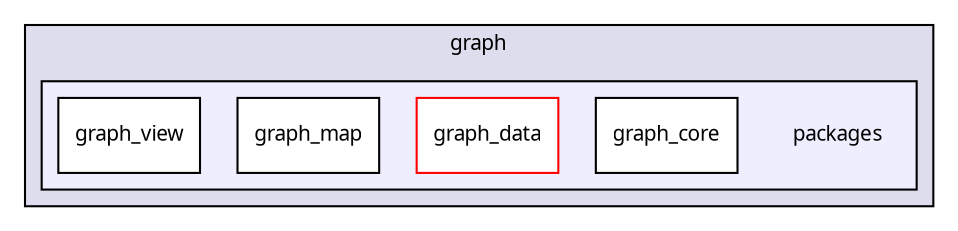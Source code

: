digraph "packages/graph/packages/" {
  compound=true
  node [ fontsize="10", fontname="FreeSans.ttf"];
  edge [ labelfontsize="10", labelfontname="FreeSans.ttf"];
  subgraph clusterdir_133536783a728810444307eae2631f60 {
    graph [ bgcolor="#ddddee", pencolor="black", label="graph" fontname="FreeSans.ttf", fontsize="10", URL="dir_133536783a728810444307eae2631f60.html"]
  subgraph clusterdir_2f0bd91a0714506c55b775447170c762 {
    graph [ bgcolor="#eeeeff", pencolor="black", label="" URL="dir_2f0bd91a0714506c55b775447170c762.html"];
    dir_2f0bd91a0714506c55b775447170c762 [shape=plaintext label="packages"];
    dir_44718ed28a0f089981a2f47213985845 [shape=box label="graph_core" color="black" fillcolor="white" style="filled" URL="dir_44718ed28a0f089981a2f47213985845.html"];
    dir_5168caad8b6a33e4b1242ec2ee885fdc [shape=box label="graph_data" color="red" fillcolor="white" style="filled" URL="dir_5168caad8b6a33e4b1242ec2ee885fdc.html"];
    dir_3404b507bd81f2cf796a04246e5cda5a [shape=box label="graph_map" color="black" fillcolor="white" style="filled" URL="dir_3404b507bd81f2cf796a04246e5cda5a.html"];
    dir_f1198938278f614917771125580bd7a8 [shape=box label="graph_view" color="black" fillcolor="white" style="filled" URL="dir_f1198938278f614917771125580bd7a8.html"];
  }
  }
}
